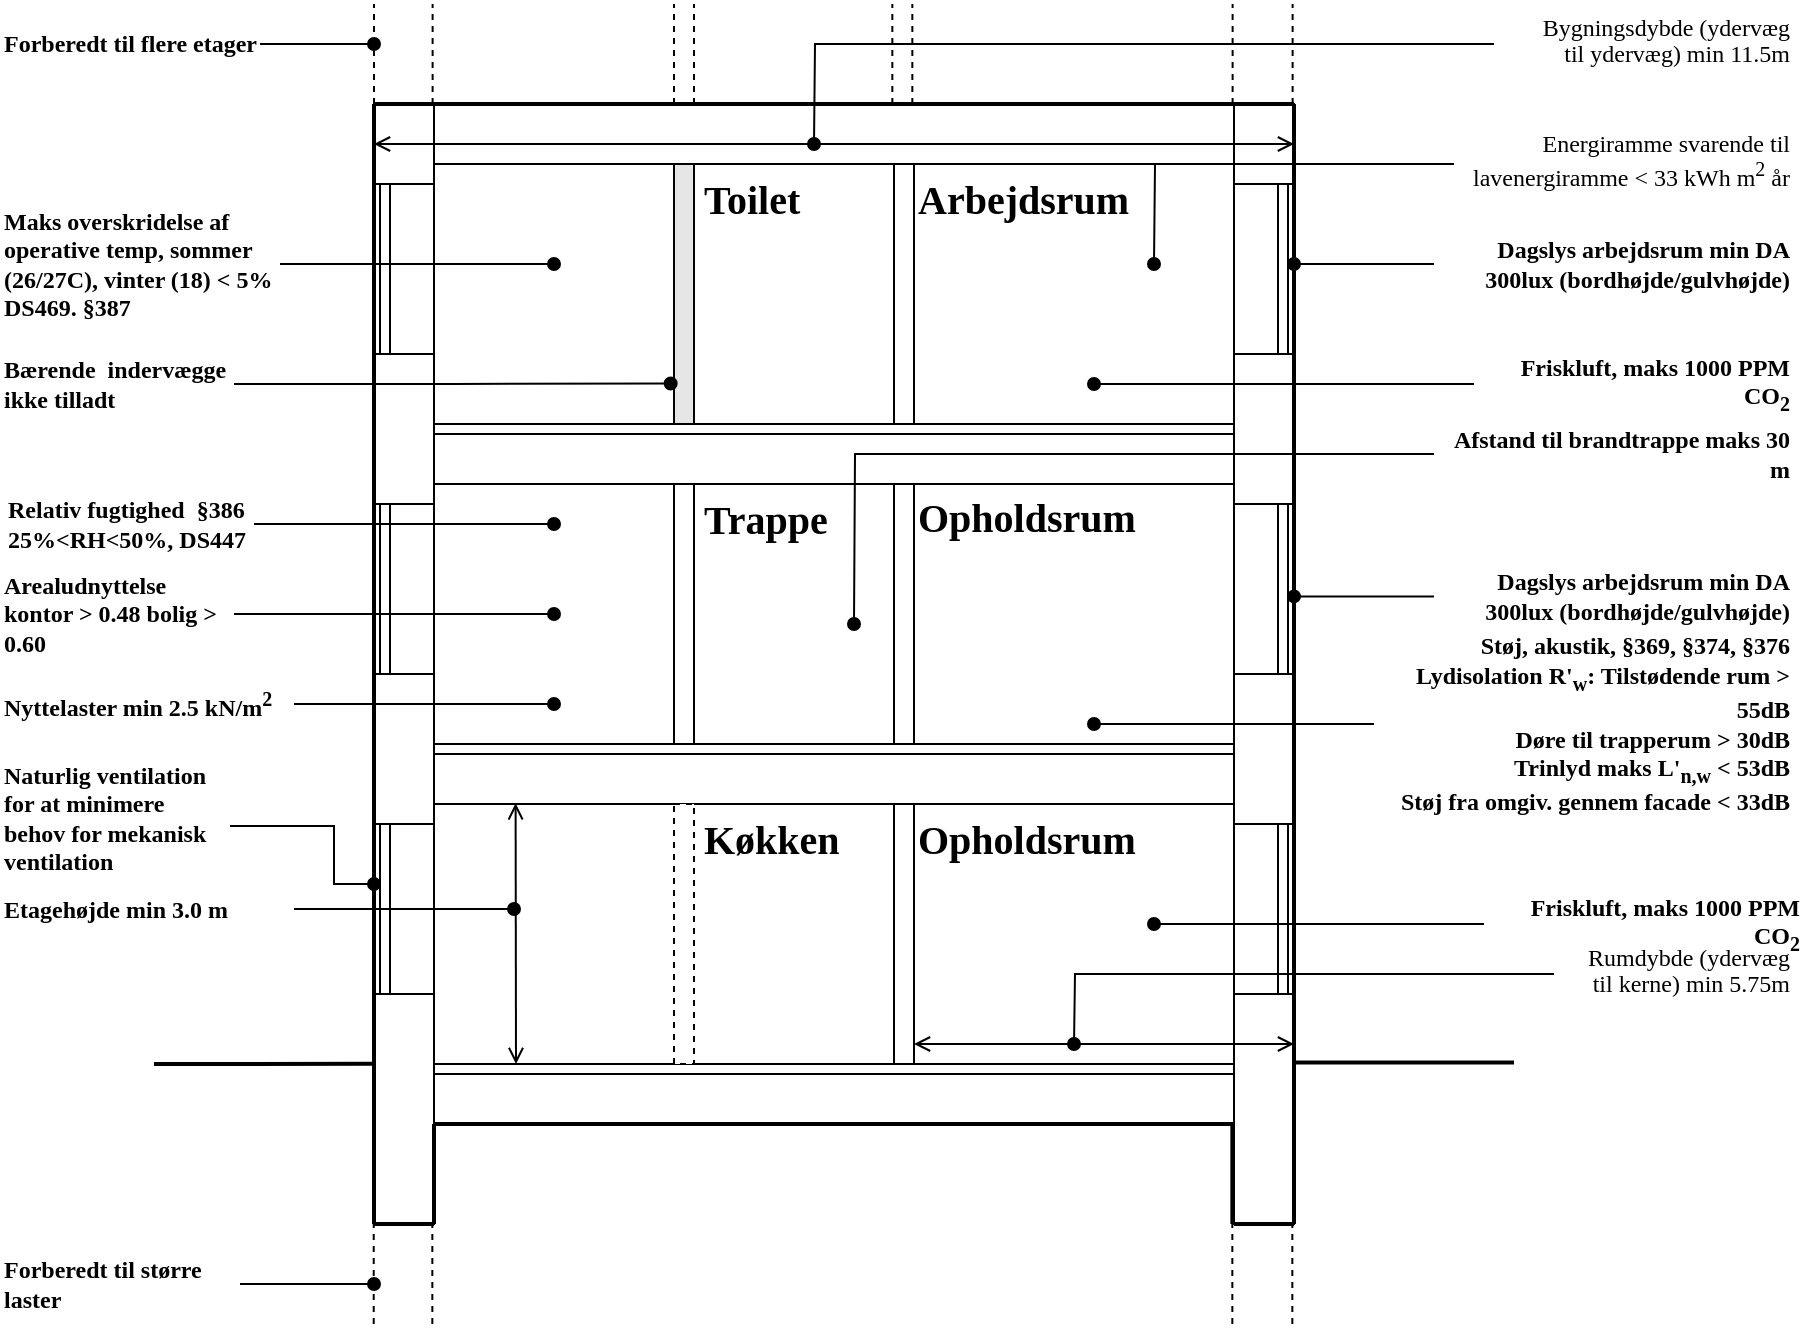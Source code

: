 <mxfile version="20.8.23" type="github">
  <diagram name="Page-1" id="O3QIlHTEBedaoIdS_m7c">
    <mxGraphModel dx="1195" dy="589" grid="1" gridSize="10" guides="1" tooltips="1" connect="1" arrows="1" fold="1" page="1" pageScale="1" pageWidth="850" pageHeight="1100" math="0" shadow="0">
      <root>
        <mxCell id="0" />
        <mxCell id="1" parent="0" />
        <mxCell id="d_FhcBHTKEOxw95VG2s4-4" value="" style="rounded=0;whiteSpace=wrap;html=1;" parent="1" vertex="1">
          <mxGeometry x="320" y="200" width="400" height="30" as="geometry" />
        </mxCell>
        <mxCell id="d_FhcBHTKEOxw95VG2s4-5" value="" style="rounded=0;whiteSpace=wrap;html=1;" parent="1" vertex="1">
          <mxGeometry x="320" y="520" width="400" height="30" as="geometry" />
        </mxCell>
        <mxCell id="d_FhcBHTKEOxw95VG2s4-6" value="" style="rounded=0;whiteSpace=wrap;html=1;" parent="1" vertex="1">
          <mxGeometry x="320" y="360" width="400" height="30" as="geometry" />
        </mxCell>
        <mxCell id="d_FhcBHTKEOxw95VG2s4-7" value="" style="rounded=0;whiteSpace=wrap;html=1;fillColor=#E6E6E6;" parent="1" vertex="1">
          <mxGeometry x="440" y="230" width="10" height="130" as="geometry" />
        </mxCell>
        <mxCell id="d_FhcBHTKEOxw95VG2s4-8" value="" style="rounded=0;whiteSpace=wrap;html=1;" parent="1" vertex="1">
          <mxGeometry x="440" y="390" width="10" height="130" as="geometry" />
        </mxCell>
        <mxCell id="d_FhcBHTKEOxw95VG2s4-9" value="" style="rounded=0;whiteSpace=wrap;html=1;" parent="1" vertex="1">
          <mxGeometry x="320" y="680" width="400" height="30" as="geometry" />
        </mxCell>
        <mxCell id="d_FhcBHTKEOxw95VG2s4-13" value="" style="rounded=0;whiteSpace=wrap;html=1;" parent="1" vertex="1">
          <mxGeometry x="550" y="230" width="10" height="130" as="geometry" />
        </mxCell>
        <mxCell id="d_FhcBHTKEOxw95VG2s4-14" value="" style="rounded=0;whiteSpace=wrap;html=1;" parent="1" vertex="1">
          <mxGeometry x="550" y="390" width="10" height="130" as="geometry" />
        </mxCell>
        <mxCell id="d_FhcBHTKEOxw95VG2s4-15" value="" style="rounded=0;whiteSpace=wrap;html=1;" parent="1" vertex="1">
          <mxGeometry x="550" y="550" width="10" height="130" as="geometry" />
        </mxCell>
        <mxCell id="d_FhcBHTKEOxw95VG2s4-16" value="" style="rounded=0;whiteSpace=wrap;html=1;" parent="1" vertex="1">
          <mxGeometry x="290" y="200" width="30" height="560" as="geometry" />
        </mxCell>
        <mxCell id="d_FhcBHTKEOxw95VG2s4-17" value="" style="rounded=0;whiteSpace=wrap;html=1;" parent="1" vertex="1">
          <mxGeometry x="720" y="200" width="30" height="560" as="geometry" />
        </mxCell>
        <mxCell id="d_FhcBHTKEOxw95VG2s4-18" value="" style="rounded=0;whiteSpace=wrap;html=1;" parent="1" vertex="1">
          <mxGeometry x="290" y="240" width="30" height="85" as="geometry" />
        </mxCell>
        <mxCell id="d_FhcBHTKEOxw95VG2s4-19" value="" style="rounded=0;whiteSpace=wrap;html=1;" parent="1" vertex="1">
          <mxGeometry x="720" y="240" width="30" height="85" as="geometry" />
        </mxCell>
        <mxCell id="d_FhcBHTKEOxw95VG2s4-20" value="" style="rounded=0;whiteSpace=wrap;html=1;" parent="1" vertex="1">
          <mxGeometry x="290" y="400" width="30" height="85" as="geometry" />
        </mxCell>
        <mxCell id="d_FhcBHTKEOxw95VG2s4-21" value="" style="rounded=0;whiteSpace=wrap;html=1;" parent="1" vertex="1">
          <mxGeometry x="720" y="400" width="30" height="85" as="geometry" />
        </mxCell>
        <mxCell id="d_FhcBHTKEOxw95VG2s4-22" value="" style="rounded=0;whiteSpace=wrap;html=1;" parent="1" vertex="1">
          <mxGeometry x="290" y="560" width="30" height="85" as="geometry" />
        </mxCell>
        <mxCell id="d_FhcBHTKEOxw95VG2s4-23" value="" style="rounded=0;whiteSpace=wrap;html=1;" parent="1" vertex="1">
          <mxGeometry x="720" y="560" width="30" height="85" as="geometry" />
        </mxCell>
        <mxCell id="d_FhcBHTKEOxw95VG2s4-24" value="" style="rounded=0;whiteSpace=wrap;html=1;" parent="1" vertex="1">
          <mxGeometry x="320" y="360" width="400" height="5" as="geometry" />
        </mxCell>
        <mxCell id="d_FhcBHTKEOxw95VG2s4-25" value="" style="rounded=0;whiteSpace=wrap;html=1;" parent="1" vertex="1">
          <mxGeometry x="320" y="520" width="400" height="5" as="geometry" />
        </mxCell>
        <mxCell id="d_FhcBHTKEOxw95VG2s4-26" value="" style="rounded=0;whiteSpace=wrap;html=1;" parent="1" vertex="1">
          <mxGeometry x="320" y="680" width="400" height="5" as="geometry" />
        </mxCell>
        <mxCell id="d_FhcBHTKEOxw95VG2s4-30" value="" style="endArrow=none;html=1;rounded=0;entryX=-0.005;entryY=0.857;entryDx=0;entryDy=0;entryPerimeter=0;strokeWidth=2;" parent="1" target="d_FhcBHTKEOxw95VG2s4-16" edge="1">
          <mxGeometry width="50" height="50" relative="1" as="geometry">
            <mxPoint x="180" y="680" as="sourcePoint" />
            <mxPoint x="200" y="685" as="targetPoint" />
          </mxGeometry>
        </mxCell>
        <mxCell id="d_FhcBHTKEOxw95VG2s4-31" value="" style="endArrow=none;html=1;rounded=0;entryX=-0.005;entryY=0.857;entryDx=0;entryDy=0;entryPerimeter=0;strokeWidth=2;" parent="1" edge="1">
          <mxGeometry width="50" height="50" relative="1" as="geometry">
            <mxPoint x="750" y="679.31" as="sourcePoint" />
            <mxPoint x="860" y="679.31" as="targetPoint" />
          </mxGeometry>
        </mxCell>
        <mxCell id="d_FhcBHTKEOxw95VG2s4-37" value="" style="group" parent="1" vertex="1" connectable="0">
          <mxGeometry x="293" y="240" width="5" height="85" as="geometry" />
        </mxCell>
        <mxCell id="d_FhcBHTKEOxw95VG2s4-33" value="" style="endArrow=none;html=1;rounded=0;entryX=0.25;entryY=0;entryDx=0;entryDy=0;exitX=0.25;exitY=1;exitDx=0;exitDy=0;" parent="d_FhcBHTKEOxw95VG2s4-37" edge="1">
          <mxGeometry width="50" height="50" relative="1" as="geometry">
            <mxPoint x="5" y="85" as="sourcePoint" />
            <mxPoint x="5" as="targetPoint" />
          </mxGeometry>
        </mxCell>
        <mxCell id="d_FhcBHTKEOxw95VG2s4-34" value="" style="endArrow=none;html=1;rounded=0;entryX=0.25;entryY=0;entryDx=0;entryDy=0;exitX=0.25;exitY=1;exitDx=0;exitDy=0;" parent="d_FhcBHTKEOxw95VG2s4-37" edge="1">
          <mxGeometry width="50" height="50" relative="1" as="geometry">
            <mxPoint y="85" as="sourcePoint" />
            <mxPoint as="targetPoint" />
          </mxGeometry>
        </mxCell>
        <mxCell id="d_FhcBHTKEOxw95VG2s4-38" value="" style="group" parent="1" vertex="1" connectable="0">
          <mxGeometry x="293" y="400" width="5" height="85" as="geometry" />
        </mxCell>
        <mxCell id="d_FhcBHTKEOxw95VG2s4-39" value="" style="endArrow=none;html=1;rounded=0;entryX=0.25;entryY=0;entryDx=0;entryDy=0;exitX=0.25;exitY=1;exitDx=0;exitDy=0;" parent="d_FhcBHTKEOxw95VG2s4-38" edge="1">
          <mxGeometry width="50" height="50" relative="1" as="geometry">
            <mxPoint x="5" y="85" as="sourcePoint" />
            <mxPoint x="5" as="targetPoint" />
          </mxGeometry>
        </mxCell>
        <mxCell id="d_FhcBHTKEOxw95VG2s4-40" value="" style="endArrow=none;html=1;rounded=0;entryX=0.25;entryY=0;entryDx=0;entryDy=0;exitX=0.25;exitY=1;exitDx=0;exitDy=0;" parent="d_FhcBHTKEOxw95VG2s4-38" edge="1">
          <mxGeometry width="50" height="50" relative="1" as="geometry">
            <mxPoint y="85" as="sourcePoint" />
            <mxPoint as="targetPoint" />
          </mxGeometry>
        </mxCell>
        <mxCell id="d_FhcBHTKEOxw95VG2s4-41" value="" style="group" parent="1" vertex="1" connectable="0">
          <mxGeometry x="293" y="560" width="5" height="85" as="geometry" />
        </mxCell>
        <mxCell id="d_FhcBHTKEOxw95VG2s4-42" value="" style="endArrow=none;html=1;rounded=0;entryX=0.25;entryY=0;entryDx=0;entryDy=0;exitX=0.25;exitY=1;exitDx=0;exitDy=0;" parent="d_FhcBHTKEOxw95VG2s4-41" edge="1">
          <mxGeometry width="50" height="50" relative="1" as="geometry">
            <mxPoint x="5" y="85" as="sourcePoint" />
            <mxPoint x="5" as="targetPoint" />
          </mxGeometry>
        </mxCell>
        <mxCell id="d_FhcBHTKEOxw95VG2s4-43" value="" style="endArrow=none;html=1;rounded=0;entryX=0.25;entryY=0;entryDx=0;entryDy=0;exitX=0.25;exitY=1;exitDx=0;exitDy=0;" parent="d_FhcBHTKEOxw95VG2s4-41" edge="1">
          <mxGeometry width="50" height="50" relative="1" as="geometry">
            <mxPoint y="85" as="sourcePoint" />
            <mxPoint as="targetPoint" />
          </mxGeometry>
        </mxCell>
        <mxCell id="d_FhcBHTKEOxw95VG2s4-44" value="" style="group" parent="1" vertex="1" connectable="0">
          <mxGeometry x="742" y="560" width="5" height="85" as="geometry" />
        </mxCell>
        <mxCell id="d_FhcBHTKEOxw95VG2s4-45" value="" style="endArrow=none;html=1;rounded=0;entryX=0.25;entryY=0;entryDx=0;entryDy=0;exitX=0.25;exitY=1;exitDx=0;exitDy=0;" parent="d_FhcBHTKEOxw95VG2s4-44" edge="1">
          <mxGeometry width="50" height="50" relative="1" as="geometry">
            <mxPoint x="5" y="85" as="sourcePoint" />
            <mxPoint x="5" as="targetPoint" />
          </mxGeometry>
        </mxCell>
        <mxCell id="d_FhcBHTKEOxw95VG2s4-46" value="" style="endArrow=none;html=1;rounded=0;entryX=0.25;entryY=0;entryDx=0;entryDy=0;exitX=0.25;exitY=1;exitDx=0;exitDy=0;" parent="d_FhcBHTKEOxw95VG2s4-44" edge="1">
          <mxGeometry width="50" height="50" relative="1" as="geometry">
            <mxPoint y="85" as="sourcePoint" />
            <mxPoint as="targetPoint" />
          </mxGeometry>
        </mxCell>
        <mxCell id="d_FhcBHTKEOxw95VG2s4-47" value="" style="group" parent="1" vertex="1" connectable="0">
          <mxGeometry x="742" y="400" width="5" height="85" as="geometry" />
        </mxCell>
        <mxCell id="d_FhcBHTKEOxw95VG2s4-48" value="" style="endArrow=none;html=1;rounded=0;entryX=0.25;entryY=0;entryDx=0;entryDy=0;exitX=0.25;exitY=1;exitDx=0;exitDy=0;" parent="d_FhcBHTKEOxw95VG2s4-47" edge="1">
          <mxGeometry width="50" height="50" relative="1" as="geometry">
            <mxPoint x="5" y="85" as="sourcePoint" />
            <mxPoint x="5" as="targetPoint" />
          </mxGeometry>
        </mxCell>
        <mxCell id="d_FhcBHTKEOxw95VG2s4-49" value="" style="endArrow=none;html=1;rounded=0;entryX=0.25;entryY=0;entryDx=0;entryDy=0;exitX=0.25;exitY=1;exitDx=0;exitDy=0;" parent="d_FhcBHTKEOxw95VG2s4-47" edge="1">
          <mxGeometry width="50" height="50" relative="1" as="geometry">
            <mxPoint y="85" as="sourcePoint" />
            <mxPoint as="targetPoint" />
          </mxGeometry>
        </mxCell>
        <mxCell id="d_FhcBHTKEOxw95VG2s4-50" value="" style="group" parent="1" vertex="1" connectable="0">
          <mxGeometry x="742" y="240" width="5" height="85" as="geometry" />
        </mxCell>
        <mxCell id="d_FhcBHTKEOxw95VG2s4-51" value="" style="endArrow=none;html=1;rounded=0;entryX=0.25;entryY=0;entryDx=0;entryDy=0;exitX=0.25;exitY=1;exitDx=0;exitDy=0;" parent="d_FhcBHTKEOxw95VG2s4-50" edge="1">
          <mxGeometry width="50" height="50" relative="1" as="geometry">
            <mxPoint x="5" y="85" as="sourcePoint" />
            <mxPoint x="5" as="targetPoint" />
          </mxGeometry>
        </mxCell>
        <mxCell id="d_FhcBHTKEOxw95VG2s4-52" value="" style="endArrow=none;html=1;rounded=0;entryX=0.25;entryY=0;entryDx=0;entryDy=0;exitX=0.25;exitY=1;exitDx=0;exitDy=0;" parent="d_FhcBHTKEOxw95VG2s4-50" edge="1">
          <mxGeometry width="50" height="50" relative="1" as="geometry">
            <mxPoint y="85" as="sourcePoint" />
            <mxPoint as="targetPoint" />
          </mxGeometry>
        </mxCell>
        <mxCell id="ZUjhNeU1AGEDZr30HRo7-2" value="" style="endArrow=none;html=1;rounded=0;exitX=0;exitY=1;exitDx=0;exitDy=0;entryX=0;entryY=0;entryDx=0;entryDy=0;strokeWidth=2;" parent="d_FhcBHTKEOxw95VG2s4-50" edge="1">
          <mxGeometry width="50" height="50" relative="1" as="geometry">
            <mxPoint x="8" y="520" as="sourcePoint" />
            <mxPoint x="8" y="-40" as="targetPoint" />
          </mxGeometry>
        </mxCell>
        <mxCell id="d_FhcBHTKEOxw95VG2s4-55" value="" style="endArrow=none;dashed=1;html=1;rounded=0;" parent="1" edge="1">
          <mxGeometry width="50" height="50" relative="1" as="geometry">
            <mxPoint x="290" y="200" as="sourcePoint" />
            <mxPoint x="290" y="150" as="targetPoint" />
          </mxGeometry>
        </mxCell>
        <mxCell id="d_FhcBHTKEOxw95VG2s4-56" value="" style="endArrow=none;dashed=1;html=1;rounded=0;" parent="1" edge="1">
          <mxGeometry width="50" height="50" relative="1" as="geometry">
            <mxPoint x="319.31" y="200" as="sourcePoint" />
            <mxPoint x="319.31" y="150" as="targetPoint" />
          </mxGeometry>
        </mxCell>
        <mxCell id="d_FhcBHTKEOxw95VG2s4-57" value="" style="endArrow=none;dashed=1;html=1;rounded=0;" parent="1" edge="1">
          <mxGeometry width="50" height="50" relative="1" as="geometry">
            <mxPoint x="719.31" y="200" as="sourcePoint" />
            <mxPoint x="719.31" y="150" as="targetPoint" />
          </mxGeometry>
        </mxCell>
        <mxCell id="d_FhcBHTKEOxw95VG2s4-58" value="" style="endArrow=none;dashed=1;html=1;rounded=0;" parent="1" edge="1">
          <mxGeometry width="50" height="50" relative="1" as="geometry">
            <mxPoint x="749.31" y="200" as="sourcePoint" />
            <mxPoint x="749.31" y="150" as="targetPoint" />
          </mxGeometry>
        </mxCell>
        <mxCell id="ZUjhNeU1AGEDZr30HRo7-1" value="" style="endArrow=none;html=1;rounded=0;exitX=0;exitY=1;exitDx=0;exitDy=0;entryX=0;entryY=0;entryDx=0;entryDy=0;strokeWidth=2;" parent="1" source="d_FhcBHTKEOxw95VG2s4-16" target="d_FhcBHTKEOxw95VG2s4-16" edge="1">
          <mxGeometry width="50" height="50" relative="1" as="geometry">
            <mxPoint x="250" y="500" as="sourcePoint" />
            <mxPoint x="300" y="450" as="targetPoint" />
          </mxGeometry>
        </mxCell>
        <mxCell id="ZUjhNeU1AGEDZr30HRo7-3" value="" style="endArrow=none;html=1;rounded=0;entryX=0;entryY=0;entryDx=0;entryDy=0;strokeWidth=2;" parent="1" target="d_FhcBHTKEOxw95VG2s4-16" edge="1">
          <mxGeometry width="50" height="50" relative="1" as="geometry">
            <mxPoint x="750" y="200" as="sourcePoint" />
            <mxPoint x="180" y="140" as="targetPoint" />
          </mxGeometry>
        </mxCell>
        <mxCell id="ZUjhNeU1AGEDZr30HRo7-4" value="" style="endArrow=none;html=1;rounded=0;strokeWidth=2;entryX=0;entryY=1;entryDx=0;entryDy=0;" parent="1" target="d_FhcBHTKEOxw95VG2s4-9" edge="1">
          <mxGeometry width="50" height="50" relative="1" as="geometry">
            <mxPoint x="320" y="760" as="sourcePoint" />
            <mxPoint x="380" y="770" as="targetPoint" />
          </mxGeometry>
        </mxCell>
        <mxCell id="ZUjhNeU1AGEDZr30HRo7-5" value="" style="endArrow=none;html=1;rounded=0;strokeWidth=2;entryX=0;entryY=1;entryDx=0;entryDy=0;" parent="1" edge="1">
          <mxGeometry width="50" height="50" relative="1" as="geometry">
            <mxPoint x="719.17" y="760" as="sourcePoint" />
            <mxPoint x="719.17" y="710" as="targetPoint" />
          </mxGeometry>
        </mxCell>
        <mxCell id="ZUjhNeU1AGEDZr30HRo7-6" value="" style="endArrow=none;html=1;rounded=0;strokeWidth=2;exitX=1;exitY=1;exitDx=0;exitDy=0;" parent="1" source="d_FhcBHTKEOxw95VG2s4-9" edge="1">
          <mxGeometry width="50" height="50" relative="1" as="geometry">
            <mxPoint x="340" y="780" as="sourcePoint" />
            <mxPoint x="320" y="710" as="targetPoint" />
          </mxGeometry>
        </mxCell>
        <mxCell id="RdezbxoMDy9j4z05kCl0-1" value="" style="endArrow=none;html=1;rounded=0;strokeWidth=2;" edge="1" parent="1">
          <mxGeometry width="50" height="50" relative="1" as="geometry">
            <mxPoint x="320" y="760" as="sourcePoint" />
            <mxPoint x="290" y="760" as="targetPoint" />
          </mxGeometry>
        </mxCell>
        <mxCell id="RdezbxoMDy9j4z05kCl0-2" value="" style="endArrow=none;html=1;rounded=0;strokeWidth=2;" edge="1" parent="1">
          <mxGeometry width="50" height="50" relative="1" as="geometry">
            <mxPoint x="750" y="760" as="sourcePoint" />
            <mxPoint x="720" y="760" as="targetPoint" />
          </mxGeometry>
        </mxCell>
        <mxCell id="RdezbxoMDy9j4z05kCl0-3" value="" style="endArrow=none;dashed=1;html=1;rounded=0;" edge="1" parent="1">
          <mxGeometry width="50" height="50" relative="1" as="geometry">
            <mxPoint x="440" y="200" as="sourcePoint" />
            <mxPoint x="440" y="150" as="targetPoint" />
          </mxGeometry>
        </mxCell>
        <mxCell id="RdezbxoMDy9j4z05kCl0-4" value="" style="endArrow=none;dashed=1;html=1;rounded=0;" edge="1" parent="1">
          <mxGeometry width="50" height="50" relative="1" as="geometry">
            <mxPoint x="450" y="200" as="sourcePoint" />
            <mxPoint x="450" y="150" as="targetPoint" />
          </mxGeometry>
        </mxCell>
        <mxCell id="RdezbxoMDy9j4z05kCl0-5" value="" style="endArrow=none;dashed=1;html=1;rounded=0;" edge="1" parent="1">
          <mxGeometry width="50" height="50" relative="1" as="geometry">
            <mxPoint x="549.17" y="200" as="sourcePoint" />
            <mxPoint x="549.17" y="150" as="targetPoint" />
          </mxGeometry>
        </mxCell>
        <mxCell id="RdezbxoMDy9j4z05kCl0-6" value="" style="endArrow=none;dashed=1;html=1;rounded=0;" edge="1" parent="1">
          <mxGeometry width="50" height="50" relative="1" as="geometry">
            <mxPoint x="559.17" y="200" as="sourcePoint" />
            <mxPoint x="559.17" y="150" as="targetPoint" />
          </mxGeometry>
        </mxCell>
        <mxCell id="RdezbxoMDy9j4z05kCl0-8" value="&lt;h1&gt;&lt;font style=&quot;font-size: 20px;&quot; face=&quot;Neo Sans Pro Light&quot;&gt;Toilet&lt;/font&gt;&lt;/h1&gt;" style="text;html=1;strokeColor=none;fillColor=none;align=left;verticalAlign=middle;whiteSpace=wrap;rounded=0;fontFamily=Titillium;fontSource=https%3A%2F%2Ffonts.googleapis.com%2Fcss%3Ffamily%3DTitillium;fontSize=22;" vertex="1" parent="1">
          <mxGeometry x="453" y="231" width="80" height="20" as="geometry" />
        </mxCell>
        <mxCell id="RdezbxoMDy9j4z05kCl0-10" value="&lt;h1&gt;&lt;font style=&quot;font-size: 20px;&quot; face=&quot;Neo Sans Pro Light&quot;&gt;Trappe&lt;/font&gt;&lt;/h1&gt;" style="text;html=1;strokeColor=none;fillColor=none;align=left;verticalAlign=middle;whiteSpace=wrap;rounded=0;fontFamily=Titillium;fontSource=https%3A%2F%2Ffonts.googleapis.com%2Fcss%3Ffamily%3DTitillium;fontSize=22;" vertex="1" parent="1">
          <mxGeometry x="453" y="391" width="80" height="20" as="geometry" />
        </mxCell>
        <mxCell id="RdezbxoMDy9j4z05kCl0-11" value="&lt;h1&gt;&lt;font style=&quot;font-size: 20px;&quot; face=&quot;Neo Sans Pro Light&quot;&gt;Køkken&lt;/font&gt;&lt;/h1&gt;" style="text;html=1;strokeColor=none;fillColor=none;align=left;verticalAlign=middle;whiteSpace=wrap;rounded=0;fontFamily=Titillium;fontSource=https%3A%2F%2Ffonts.googleapis.com%2Fcss%3Ffamily%3DTitillium;fontSize=22;" vertex="1" parent="1">
          <mxGeometry x="453" y="551" width="80" height="20" as="geometry" />
        </mxCell>
        <mxCell id="RdezbxoMDy9j4z05kCl0-12" value="&lt;h1&gt;&lt;font style=&quot;font-size: 20px;&quot; face=&quot;Neo Sans Pro Light&quot;&gt;Arbejdsrum&lt;/font&gt;&lt;/h1&gt;" style="text;html=1;strokeColor=none;fillColor=none;align=left;verticalAlign=middle;whiteSpace=wrap;rounded=0;fontFamily=Titillium;fontSource=https%3A%2F%2Ffonts.googleapis.com%2Fcss%3Ffamily%3DTitillium;fontSize=22;" vertex="1" parent="1">
          <mxGeometry x="560" y="231" width="80" height="20" as="geometry" />
        </mxCell>
        <mxCell id="RdezbxoMDy9j4z05kCl0-13" value="&lt;h1&gt;&lt;font style=&quot;font-size: 20px;&quot; face=&quot;Neo Sans Pro Light&quot;&gt;Opholdsrum&lt;/font&gt;&lt;/h1&gt;" style="text;html=1;strokeColor=none;fillColor=none;align=left;verticalAlign=middle;whiteSpace=wrap;rounded=0;fontFamily=Titillium;fontSource=https%3A%2F%2Ffonts.googleapis.com%2Fcss%3Ffamily%3DTitillium;fontSize=22;" vertex="1" parent="1">
          <mxGeometry x="560" y="390" width="80" height="20" as="geometry" />
        </mxCell>
        <mxCell id="RdezbxoMDy9j4z05kCl0-14" value="&lt;h1&gt;&lt;font style=&quot;font-size: 20px;&quot; face=&quot;Neo Sans Pro Light&quot;&gt;Opholdsrum&lt;/font&gt;&lt;/h1&gt;" style="text;html=1;strokeColor=none;fillColor=none;align=left;verticalAlign=middle;whiteSpace=wrap;rounded=0;fontFamily=Titillium;fontSource=https%3A%2F%2Ffonts.googleapis.com%2Fcss%3Ffamily%3DTitillium;fontSize=22;" vertex="1" parent="1">
          <mxGeometry x="560" y="551" width="80" height="20" as="geometry" />
        </mxCell>
        <mxCell id="RdezbxoMDy9j4z05kCl0-18" value="" style="rounded=0;whiteSpace=wrap;html=1;dashed=1;" vertex="1" parent="1">
          <mxGeometry x="440" y="550" width="10" height="130" as="geometry" />
        </mxCell>
        <mxCell id="RdezbxoMDy9j4z05kCl0-22" style="edgeStyle=orthogonalEdgeStyle;rounded=0;orthogonalLoop=1;jettySize=auto;html=1;fontFamily=Titillium;fontSource=https%3A%2F%2Ffonts.googleapis.com%2Fcss%3Ffamily%3DTitillium;fontSize=12;endArrow=oval;endFill=1;" edge="1" parent="1" source="RdezbxoMDy9j4z05kCl0-21">
          <mxGeometry relative="1" as="geometry">
            <mxPoint x="750" y="280.0" as="targetPoint" />
          </mxGeometry>
        </mxCell>
        <mxCell id="RdezbxoMDy9j4z05kCl0-21" value="&lt;h1 style=&quot;font-size: 12px;&quot;&gt;&lt;font style=&quot;font-size: 12px;&quot; face=&quot;Neo Sans Pro Light&quot;&gt;Dagslys arbejdsrum min DA 300lux (bordhøjde/gulvhøjde)&lt;/font&gt;&lt;/h1&gt;" style="text;html=1;strokeColor=none;fillColor=none;align=right;verticalAlign=middle;whiteSpace=wrap;rounded=0;fontFamily=Titillium;fontSource=https%3A%2F%2Ffonts.googleapis.com%2Fcss%3Ffamily%3DTitillium;fontSize=12;" vertex="1" parent="1">
          <mxGeometry x="820" y="270" width="180" height="20" as="geometry" />
        </mxCell>
        <mxCell id="RdezbxoMDy9j4z05kCl0-23" style="edgeStyle=orthogonalEdgeStyle;rounded=0;orthogonalLoop=1;jettySize=auto;html=1;fontFamily=Titillium;fontSource=https%3A%2F%2Ffonts.googleapis.com%2Fcss%3Ffamily%3DTitillium;fontSize=12;endArrow=oval;endFill=1;" edge="1" parent="1" source="RdezbxoMDy9j4z05kCl0-24">
          <mxGeometry relative="1" as="geometry">
            <mxPoint x="750" y="446.21" as="targetPoint" />
          </mxGeometry>
        </mxCell>
        <mxCell id="RdezbxoMDy9j4z05kCl0-24" value="&lt;h1 style=&quot;border-color: var(--border-color); font-size: 12px;&quot;&gt;&lt;font style=&quot;border-color: var(--border-color);&quot; face=&quot;Neo Sans Pro Light&quot;&gt;Dagslys arbejdsrum min DA 300lux (bordhøjde/gulvhøjde)&lt;/font&gt;&lt;/h1&gt;" style="text;html=1;strokeColor=none;fillColor=none;align=right;verticalAlign=middle;whiteSpace=wrap;rounded=0;fontFamily=Titillium;fontSource=https%3A%2F%2Ffonts.googleapis.com%2Fcss%3Ffamily%3DTitillium;fontSize=12;" vertex="1" parent="1">
          <mxGeometry x="820" y="436.21" width="180" height="20" as="geometry" />
        </mxCell>
        <mxCell id="RdezbxoMDy9j4z05kCl0-27" style="edgeStyle=orthogonalEdgeStyle;rounded=0;orthogonalLoop=1;jettySize=auto;html=1;fontFamily=Titillium;fontSource=https%3A%2F%2Ffonts.googleapis.com%2Fcss%3Ffamily%3DTitillium;fontSize=12;endArrow=oval;endFill=1;" edge="1" parent="1" source="RdezbxoMDy9j4z05kCl0-25">
          <mxGeometry relative="1" as="geometry">
            <mxPoint x="650" y="340.0" as="targetPoint" />
          </mxGeometry>
        </mxCell>
        <mxCell id="RdezbxoMDy9j4z05kCl0-25" value="&lt;h1 style=&quot;font-size: 12px;&quot;&gt;&lt;font style=&quot;font-size: 12px;&quot; face=&quot;Neo Sans Pro Light&quot;&gt;Friskluft, maks 1000 PPM CO&lt;sub&gt;2&lt;/sub&gt;&lt;/font&gt;&lt;/h1&gt;" style="text;html=1;strokeColor=none;fillColor=none;align=right;verticalAlign=middle;whiteSpace=wrap;rounded=0;fontFamily=Titillium;fontSource=https%3A%2F%2Ffonts.googleapis.com%2Fcss%3Ffamily%3DTitillium;fontSize=12;" vertex="1" parent="1">
          <mxGeometry x="840" y="330" width="160" height="20" as="geometry" />
        </mxCell>
        <mxCell id="RdezbxoMDy9j4z05kCl0-28" style="edgeStyle=orthogonalEdgeStyle;rounded=0;orthogonalLoop=1;jettySize=auto;html=1;fontFamily=Titillium;fontSource=https%3A%2F%2Ffonts.googleapis.com%2Fcss%3Ffamily%3DTitillium;fontSize=12;endArrow=oval;endFill=1;" edge="1" parent="1" source="RdezbxoMDy9j4z05kCl0-29">
          <mxGeometry relative="1" as="geometry">
            <mxPoint x="650" y="510" as="targetPoint" />
          </mxGeometry>
        </mxCell>
        <mxCell id="RdezbxoMDy9j4z05kCl0-29" value="&lt;h1 style=&quot;font-size: 12px;&quot;&gt;&lt;font face=&quot;Neo Sans Pro Light&quot;&gt;Støj, akustik, §369, §374, §376&lt;br&gt;Lydisolation R&#39;&lt;sub&gt;w&lt;/sub&gt;: Tilstødende rum &amp;gt; 55dB&lt;br&gt;Døre til trapperum &amp;gt; 30dB&lt;br&gt;Trinlyd maks L&#39;&lt;sub&gt;n,w&lt;/sub&gt;&amp;nbsp;&amp;lt; 53dB&lt;br&gt;Støj fra omgiv. gennem facade &amp;lt; 33dB&lt;/font&gt;&lt;/h1&gt;" style="text;html=1;strokeColor=none;fillColor=none;align=right;verticalAlign=middle;whiteSpace=wrap;rounded=0;fontFamily=Titillium;fontSource=https%3A%2F%2Ffonts.googleapis.com%2Fcss%3Ffamily%3DTitillium;fontSize=12;" vertex="1" parent="1">
          <mxGeometry x="790" y="500" width="210" height="20" as="geometry" />
        </mxCell>
        <mxCell id="RdezbxoMDy9j4z05kCl0-31" style="edgeStyle=orthogonalEdgeStyle;rounded=0;orthogonalLoop=1;jettySize=auto;html=1;fontFamily=Titillium;fontSource=https%3A%2F%2Ffonts.googleapis.com%2Fcss%3Ffamily%3DTitillium;fontSize=12;endArrow=oval;endFill=1;" edge="1" parent="1" source="RdezbxoMDy9j4z05kCl0-30">
          <mxGeometry relative="1" as="geometry">
            <mxPoint x="290" y="170" as="targetPoint" />
          </mxGeometry>
        </mxCell>
        <mxCell id="RdezbxoMDy9j4z05kCl0-30" value="&lt;h1 style=&quot;font-size: 12px;&quot;&gt;&lt;font face=&quot;Neo Sans Pro Light&quot;&gt;Forberedt til flere etager&lt;/font&gt;&lt;/h1&gt;" style="text;html=1;strokeColor=none;fillColor=none;align=left;verticalAlign=middle;whiteSpace=wrap;rounded=0;fontFamily=Titillium;fontSource=https%3A%2F%2Ffonts.googleapis.com%2Fcss%3Ffamily%3DTitillium;fontSize=12;" vertex="1" parent="1">
          <mxGeometry x="103" y="160" width="130" height="20" as="geometry" />
        </mxCell>
        <mxCell id="RdezbxoMDy9j4z05kCl0-37" style="edgeStyle=orthogonalEdgeStyle;rounded=0;orthogonalLoop=1;jettySize=auto;html=1;fontFamily=Titillium;fontSource=https%3A%2F%2Ffonts.googleapis.com%2Fcss%3Ffamily%3DTitillium;fontSize=12;endArrow=oval;endFill=1;" edge="1" parent="1" source="RdezbxoMDy9j4z05kCl0-32">
          <mxGeometry relative="1" as="geometry">
            <mxPoint x="290" y="790" as="targetPoint" />
          </mxGeometry>
        </mxCell>
        <mxCell id="RdezbxoMDy9j4z05kCl0-32" value="&lt;h1 style=&quot;font-size: 12px;&quot;&gt;&lt;font face=&quot;Neo Sans Pro Light&quot;&gt;Forberedt til større laster&lt;/font&gt;&lt;/h1&gt;" style="text;html=1;strokeColor=none;fillColor=none;align=left;verticalAlign=middle;whiteSpace=wrap;rounded=0;fontFamily=Titillium;fontSource=https%3A%2F%2Ffonts.googleapis.com%2Fcss%3Ffamily%3DTitillium;fontSize=12;" vertex="1" parent="1">
          <mxGeometry x="103" y="780" width="120" height="20" as="geometry" />
        </mxCell>
        <mxCell id="RdezbxoMDy9j4z05kCl0-33" value="" style="endArrow=none;dashed=1;html=1;rounded=0;" edge="1" parent="1">
          <mxGeometry width="50" height="50" relative="1" as="geometry">
            <mxPoint x="289.86" y="810" as="sourcePoint" />
            <mxPoint x="289.86" y="760" as="targetPoint" />
          </mxGeometry>
        </mxCell>
        <mxCell id="RdezbxoMDy9j4z05kCl0-34" value="" style="endArrow=none;dashed=1;html=1;rounded=0;" edge="1" parent="1">
          <mxGeometry width="50" height="50" relative="1" as="geometry">
            <mxPoint x="319.17" y="810" as="sourcePoint" />
            <mxPoint x="319.17" y="760" as="targetPoint" />
          </mxGeometry>
        </mxCell>
        <mxCell id="RdezbxoMDy9j4z05kCl0-35" value="" style="endArrow=none;dashed=1;html=1;rounded=0;" edge="1" parent="1">
          <mxGeometry width="50" height="50" relative="1" as="geometry">
            <mxPoint x="719.17" y="810" as="sourcePoint" />
            <mxPoint x="719.17" y="760" as="targetPoint" />
          </mxGeometry>
        </mxCell>
        <mxCell id="RdezbxoMDy9j4z05kCl0-36" value="" style="endArrow=none;dashed=1;html=1;rounded=0;" edge="1" parent="1">
          <mxGeometry width="50" height="50" relative="1" as="geometry">
            <mxPoint x="749.17" y="810" as="sourcePoint" />
            <mxPoint x="749.17" y="760" as="targetPoint" />
          </mxGeometry>
        </mxCell>
        <mxCell id="RdezbxoMDy9j4z05kCl0-41" style="edgeStyle=orthogonalEdgeStyle;rounded=0;orthogonalLoop=1;jettySize=auto;html=1;entryX=-0.167;entryY=0.844;entryDx=0;entryDy=0;entryPerimeter=0;fontFamily=Titillium;fontSource=https%3A%2F%2Ffonts.googleapis.com%2Fcss%3Ffamily%3DTitillium;fontSize=12;endArrow=oval;endFill=1;" edge="1" parent="1" source="RdezbxoMDy9j4z05kCl0-40" target="d_FhcBHTKEOxw95VG2s4-7">
          <mxGeometry relative="1" as="geometry" />
        </mxCell>
        <mxCell id="RdezbxoMDy9j4z05kCl0-40" value="&lt;h1 style=&quot;font-size: 12px;&quot;&gt;&lt;font style=&quot;font-size: 12px;&quot; face=&quot;Neo Sans Pro Light&quot;&gt;Bærende&amp;nbsp; indervægge ikke tilladt&lt;/font&gt;&lt;/h1&gt;" style="text;html=1;strokeColor=none;fillColor=none;align=left;verticalAlign=middle;whiteSpace=wrap;rounded=0;fontFamily=Titillium;fontSource=https%3A%2F%2Ffonts.googleapis.com%2Fcss%3Ffamily%3DTitillium;fontSize=12;" vertex="1" parent="1">
          <mxGeometry x="103" y="330" width="117" height="20" as="geometry" />
        </mxCell>
        <mxCell id="RdezbxoMDy9j4z05kCl0-45" style="edgeStyle=orthogonalEdgeStyle;rounded=0;orthogonalLoop=1;jettySize=auto;html=1;fontFamily=Titillium;fontSource=https%3A%2F%2Ffonts.googleapis.com%2Fcss%3Ffamily%3DTitillium;fontSize=12;endArrow=oval;endFill=1;" edge="1" parent="1" source="RdezbxoMDy9j4z05kCl0-42">
          <mxGeometry relative="1" as="geometry">
            <mxPoint x="510" y="220.0" as="targetPoint" />
          </mxGeometry>
        </mxCell>
        <mxCell id="RdezbxoMDy9j4z05kCl0-42" value="&lt;h1 style=&quot;font-size: 12px;&quot;&gt;&lt;p style=&quot;line-height: 107%; margin-top: 0pt; margin-bottom: 8pt; margin-left: 0in; direction: ltr; unicode-bidi: embed; word-break: normal;&quot;&gt;&lt;span style=&quot;font-family: &amp;quot;Neo Sans Pro Light&amp;quot;; font-weight: normal;&quot;&gt;Bygningsdybde (ydervæg&lt;br&gt;til ydervæg) min 11.5m&lt;/span&gt;&lt;/p&gt;&lt;/h1&gt;" style="text;html=1;strokeColor=none;fillColor=none;align=right;verticalAlign=middle;whiteSpace=wrap;rounded=0;fontFamily=Titillium;fontSource=https%3A%2F%2Ffonts.googleapis.com%2Fcss%3Ffamily%3DTitillium;fontSize=12;" vertex="1" parent="1">
          <mxGeometry x="850" y="160" width="150" height="20" as="geometry" />
        </mxCell>
        <mxCell id="RdezbxoMDy9j4z05kCl0-44" value="" style="endArrow=open;startArrow=open;html=1;rounded=0;fontFamily=Titillium;fontSource=https%3A%2F%2Ffonts.googleapis.com%2Fcss%3Ffamily%3DTitillium;fontSize=12;endFill=0;startFill=0;" edge="1" parent="1">
          <mxGeometry width="50" height="50" relative="1" as="geometry">
            <mxPoint x="290" y="220" as="sourcePoint" />
            <mxPoint x="750" y="220" as="targetPoint" />
          </mxGeometry>
        </mxCell>
        <mxCell id="RdezbxoMDy9j4z05kCl0-46" value="" style="endArrow=open;startArrow=open;html=1;rounded=0;fontFamily=Titillium;fontSource=https%3A%2F%2Ffonts.googleapis.com%2Fcss%3Ffamily%3DTitillium;fontSize=12;endFill=0;startFill=0;" edge="1" parent="1">
          <mxGeometry width="50" height="50" relative="1" as="geometry">
            <mxPoint x="560" y="670" as="sourcePoint" />
            <mxPoint x="750" y="670" as="targetPoint" />
          </mxGeometry>
        </mxCell>
        <mxCell id="RdezbxoMDy9j4z05kCl0-64" style="edgeStyle=orthogonalEdgeStyle;rounded=0;orthogonalLoop=1;jettySize=auto;html=1;fontFamily=Titillium;fontSource=https%3A%2F%2Ffonts.googleapis.com%2Fcss%3Ffamily%3DTitillium;fontSize=12;startArrow=none;startFill=0;endArrow=oval;endFill=1;" edge="1" parent="1" source="RdezbxoMDy9j4z05kCl0-47">
          <mxGeometry relative="1" as="geometry">
            <mxPoint x="640" y="670" as="targetPoint" />
          </mxGeometry>
        </mxCell>
        <mxCell id="RdezbxoMDy9j4z05kCl0-47" value="&lt;h1 style=&quot;font-size: 12px;&quot;&gt;&lt;p style=&quot;line-height: 107%; margin-top: 0pt; margin-bottom: 8pt; margin-left: 0in; direction: ltr; unicode-bidi: embed; word-break: normal;&quot;&gt;&lt;span style=&quot;font-family: &amp;quot;Neo Sans Pro Light&amp;quot;; font-weight: normal;&quot;&gt;Rumdybde (ydervæg&lt;br&gt;til kerne) min 5.75m&lt;/span&gt;&lt;/p&gt;&lt;/h1&gt;" style="text;html=1;strokeColor=none;fillColor=none;align=right;verticalAlign=middle;whiteSpace=wrap;rounded=0;fontFamily=Titillium;fontSource=https%3A%2F%2Ffonts.googleapis.com%2Fcss%3Ffamily%3DTitillium;fontSize=12;" vertex="1" parent="1">
          <mxGeometry x="880" y="625" width="120" height="20" as="geometry" />
        </mxCell>
        <mxCell id="RdezbxoMDy9j4z05kCl0-55" style="edgeStyle=orthogonalEdgeStyle;rounded=0;orthogonalLoop=1;jettySize=auto;html=1;fontFamily=Titillium;fontSource=https%3A%2F%2Ffonts.googleapis.com%2Fcss%3Ffamily%3DTitillium;fontSize=12;startArrow=none;startFill=0;endArrow=oval;endFill=1;" edge="1" parent="1" source="RdezbxoMDy9j4z05kCl0-50">
          <mxGeometry relative="1" as="geometry">
            <mxPoint x="380" y="455" as="targetPoint" />
          </mxGeometry>
        </mxCell>
        <mxCell id="RdezbxoMDy9j4z05kCl0-50" value="&lt;h1 style=&quot;font-size: 12px;&quot;&gt;&lt;font style=&quot;font-size: 12px;&quot; face=&quot;Neo Sans Pro Light&quot;&gt;Arealudnyttelse kontor &amp;gt; 0.48 bolig &amp;gt; 0.60&lt;/font&gt;&lt;/h1&gt;" style="text;html=1;strokeColor=none;fillColor=none;align=left;verticalAlign=middle;whiteSpace=wrap;rounded=0;fontFamily=Titillium;fontSource=https%3A%2F%2Ffonts.googleapis.com%2Fcss%3Ffamily%3DTitillium;fontSize=12;" vertex="1" parent="1">
          <mxGeometry x="103" y="445" width="117" height="20" as="geometry" />
        </mxCell>
        <mxCell id="RdezbxoMDy9j4z05kCl0-54" style="edgeStyle=orthogonalEdgeStyle;rounded=0;orthogonalLoop=1;jettySize=auto;html=1;fontFamily=Titillium;fontSource=https%3A%2F%2Ffonts.googleapis.com%2Fcss%3Ffamily%3DTitillium;fontSize=12;startArrow=none;startFill=0;endArrow=oval;endFill=1;" edge="1" parent="1" source="RdezbxoMDy9j4z05kCl0-53">
          <mxGeometry relative="1" as="geometry">
            <mxPoint x="380" y="500" as="targetPoint" />
          </mxGeometry>
        </mxCell>
        <mxCell id="RdezbxoMDy9j4z05kCl0-53" value="&lt;h1 style=&quot;font-size: 12px;&quot;&gt;&lt;font style=&quot;font-size: 12px;&quot; face=&quot;Neo Sans Pro Light&quot;&gt;Nyttelaster min 2.5 kN/m&lt;sup&gt;2&lt;/sup&gt;&lt;/font&gt;&lt;/h1&gt;" style="text;html=1;strokeColor=none;fillColor=none;align=left;verticalAlign=middle;whiteSpace=wrap;rounded=0;fontFamily=Titillium;fontSource=https%3A%2F%2Ffonts.googleapis.com%2Fcss%3Ffamily%3DTitillium;fontSize=12;" vertex="1" parent="1">
          <mxGeometry x="103" y="490" width="147" height="20" as="geometry" />
        </mxCell>
        <mxCell id="RdezbxoMDy9j4z05kCl0-58" style="edgeStyle=orthogonalEdgeStyle;rounded=0;orthogonalLoop=1;jettySize=auto;html=1;fontFamily=Titillium;fontSource=https%3A%2F%2Ffonts.googleapis.com%2Fcss%3Ffamily%3DTitillium;fontSize=12;endArrow=oval;endFill=1;" edge="1" parent="1" source="RdezbxoMDy9j4z05kCl0-59">
          <mxGeometry relative="1" as="geometry">
            <mxPoint x="380" y="280" as="targetPoint" />
          </mxGeometry>
        </mxCell>
        <mxCell id="RdezbxoMDy9j4z05kCl0-59" value="&lt;h1 style=&quot;font-size: 12px;&quot;&gt;&lt;font style=&quot;font-size: 12px;&quot; face=&quot;Neo Sans Pro Light&quot;&gt;Maks overskridelse af operative temp, sommer (26/27C), vinter (18) &amp;lt; 5% DS469. §387&lt;/font&gt;&lt;/h1&gt;" style="text;html=1;strokeColor=none;fillColor=none;align=left;verticalAlign=middle;whiteSpace=wrap;rounded=0;fontFamily=Titillium;fontSource=https%3A%2F%2Ffonts.googleapis.com%2Fcss%3Ffamily%3DTitillium;fontSize=12;" vertex="1" parent="1">
          <mxGeometry x="103" y="270" width="140" height="20" as="geometry" />
        </mxCell>
        <mxCell id="RdezbxoMDy9j4z05kCl0-62" style="edgeStyle=orthogonalEdgeStyle;rounded=0;orthogonalLoop=1;jettySize=auto;html=1;fontFamily=Titillium;fontSource=https%3A%2F%2Ffonts.googleapis.com%2Fcss%3Ffamily%3DTitillium;fontSize=12;startArrow=none;startFill=0;endArrow=oval;endFill=1;" edge="1" parent="1" source="RdezbxoMDy9j4z05kCl0-60">
          <mxGeometry relative="1" as="geometry">
            <mxPoint x="360" y="602.5" as="targetPoint" />
          </mxGeometry>
        </mxCell>
        <mxCell id="RdezbxoMDy9j4z05kCl0-60" value="&lt;h1 style=&quot;font-size: 12px;&quot;&gt;&lt;font face=&quot;Neo Sans Pro Light&quot;&gt;Etagehøjde min 3.0 m&lt;/font&gt;&lt;/h1&gt;" style="text;html=1;strokeColor=none;fillColor=none;align=left;verticalAlign=middle;whiteSpace=wrap;rounded=0;fontFamily=Titillium;fontSource=https%3A%2F%2Ffonts.googleapis.com%2Fcss%3Ffamily%3DTitillium;fontSize=12;" vertex="1" parent="1">
          <mxGeometry x="103" y="592.5" width="147" height="20" as="geometry" />
        </mxCell>
        <mxCell id="RdezbxoMDy9j4z05kCl0-61" value="" style="endArrow=open;startArrow=open;html=1;rounded=0;fontFamily=Titillium;fontSource=https%3A%2F%2Ffonts.googleapis.com%2Fcss%3Ffamily%3DTitillium;fontSize=12;endFill=0;startFill=0;exitX=0.102;exitY=0.989;exitDx=0;exitDy=0;exitPerimeter=0;" edge="1" parent="1" source="d_FhcBHTKEOxw95VG2s4-5">
          <mxGeometry width="50" height="50" relative="1" as="geometry">
            <mxPoint x="310" y="612.5" as="sourcePoint" />
            <mxPoint x="361" y="680" as="targetPoint" />
          </mxGeometry>
        </mxCell>
        <mxCell id="RdezbxoMDy9j4z05kCl0-66" style="edgeStyle=orthogonalEdgeStyle;rounded=0;orthogonalLoop=1;jettySize=auto;html=1;fontFamily=Titillium;fontSource=https%3A%2F%2Ffonts.googleapis.com%2Fcss%3Ffamily%3DTitillium;fontSize=12;endArrow=oval;endFill=1;" edge="1" parent="1" source="RdezbxoMDy9j4z05kCl0-67">
          <mxGeometry relative="1" as="geometry">
            <mxPoint x="380" y="410" as="targetPoint" />
          </mxGeometry>
        </mxCell>
        <mxCell id="RdezbxoMDy9j4z05kCl0-67" value="&lt;h1 style=&quot;font-size: 12px;&quot;&gt;&lt;font style=&quot;font-size: 12px;&quot; face=&quot;Neo Sans Pro Light&quot;&gt;Relativ fugtighed&amp;nbsp; §386 25%&amp;lt;RH&amp;lt;50%, DS447&lt;/font&gt;&lt;/h1&gt;" style="text;html=1;strokeColor=none;fillColor=none;align=left;verticalAlign=middle;whiteSpace=wrap;rounded=0;fontFamily=Titillium;fontSource=https%3A%2F%2Ffonts.googleapis.com%2Fcss%3Ffamily%3DTitillium;fontSize=12;" vertex="1" parent="1">
          <mxGeometry x="105" y="400" width="125" height="20" as="geometry" />
        </mxCell>
        <mxCell id="RdezbxoMDy9j4z05kCl0-68" style="edgeStyle=orthogonalEdgeStyle;rounded=0;orthogonalLoop=1;jettySize=auto;html=1;fontFamily=Titillium;fontSource=https%3A%2F%2Ffonts.googleapis.com%2Fcss%3Ffamily%3DTitillium;fontSize=12;endArrow=oval;endFill=1;" edge="1" parent="1" source="RdezbxoMDy9j4z05kCl0-69">
          <mxGeometry relative="1" as="geometry">
            <mxPoint x="680" y="610" as="targetPoint" />
          </mxGeometry>
        </mxCell>
        <mxCell id="RdezbxoMDy9j4z05kCl0-69" value="&lt;h1 style=&quot;font-size: 12px;&quot;&gt;&lt;font style=&quot;font-size: 12px;&quot; face=&quot;Neo Sans Pro Light&quot;&gt;Friskluft, maks 1000 PPM CO&lt;sub&gt;2&lt;/sub&gt;&lt;/font&gt;&lt;/h1&gt;" style="text;html=1;strokeColor=none;fillColor=none;align=right;verticalAlign=middle;whiteSpace=wrap;rounded=0;fontFamily=Titillium;fontSource=https%3A%2F%2Ffonts.googleapis.com%2Fcss%3Ffamily%3DTitillium;fontSize=12;" vertex="1" parent="1">
          <mxGeometry x="845" y="600" width="160" height="20" as="geometry" />
        </mxCell>
        <mxCell id="RdezbxoMDy9j4z05kCl0-71" style="edgeStyle=orthogonalEdgeStyle;rounded=0;orthogonalLoop=1;jettySize=auto;html=1;fontFamily=Titillium;fontSource=https%3A%2F%2Ffonts.googleapis.com%2Fcss%3Ffamily%3DTitillium;fontSize=12;endArrow=oval;endFill=1;" edge="1" parent="1" source="RdezbxoMDy9j4z05kCl0-72">
          <mxGeometry relative="1" as="geometry">
            <mxPoint x="530" y="460" as="targetPoint" />
          </mxGeometry>
        </mxCell>
        <mxCell id="RdezbxoMDy9j4z05kCl0-72" value="&lt;h1 style=&quot;border-color: var(--border-color); font-size: 12px;&quot;&gt;&lt;font style=&quot;border-color: var(--border-color);&quot; face=&quot;Neo Sans Pro Light&quot;&gt;Afstand til brandtrappe maks 30 m&lt;/font&gt;&lt;/h1&gt;" style="text;html=1;strokeColor=none;fillColor=none;align=right;verticalAlign=middle;whiteSpace=wrap;rounded=0;fontFamily=Titillium;fontSource=https%3A%2F%2Ffonts.googleapis.com%2Fcss%3Ffamily%3DTitillium;fontSize=12;" vertex="1" parent="1">
          <mxGeometry x="820" y="365" width="180" height="20" as="geometry" />
        </mxCell>
        <mxCell id="RdezbxoMDy9j4z05kCl0-76" style="edgeStyle=orthogonalEdgeStyle;rounded=0;orthogonalLoop=1;jettySize=auto;html=1;strokeWidth=1;fontFamily=Titillium;fontSource=https%3A%2F%2Ffonts.googleapis.com%2Fcss%3Ffamily%3DTitillium;fontSize=12;startArrow=none;startFill=0;endArrow=oval;endFill=1;" edge="1" parent="1" source="RdezbxoMDy9j4z05kCl0-73">
          <mxGeometry relative="1" as="geometry">
            <mxPoint x="680.0" y="280.0" as="targetPoint" />
          </mxGeometry>
        </mxCell>
        <mxCell id="RdezbxoMDy9j4z05kCl0-73" value="&lt;h1 style=&quot;font-size: 12px;&quot;&gt;&lt;p style=&quot;line-height: 107%; margin-top: 0pt; margin-bottom: 8pt; margin-left: 0in; direction: ltr; unicode-bidi: embed; word-break: normal;&quot;&gt;&lt;font face=&quot;Neo Sans Pro Light&quot;&gt;&lt;span style=&quot;font-weight: 400;&quot;&gt;Energiramme svarende til lavenergiramme &amp;lt; 33 kWh m&lt;sup&gt;2&lt;/sup&gt; år&lt;/span&gt;&lt;/font&gt;&lt;/p&gt;&lt;/h1&gt;" style="text;html=1;strokeColor=none;fillColor=none;align=right;verticalAlign=middle;whiteSpace=wrap;rounded=0;fontFamily=Titillium;fontSource=https%3A%2F%2Ffonts.googleapis.com%2Fcss%3Ffamily%3DTitillium;fontSize=12;" vertex="1" parent="1">
          <mxGeometry x="830" y="220" width="170" height="20" as="geometry" />
        </mxCell>
        <mxCell id="RdezbxoMDy9j4z05kCl0-77" style="edgeStyle=orthogonalEdgeStyle;rounded=0;orthogonalLoop=1;jettySize=auto;html=1;fontFamily=Titillium;fontSource=https%3A%2F%2Ffonts.googleapis.com%2Fcss%3Ffamily%3DTitillium;fontSize=12;startArrow=none;startFill=0;endArrow=oval;endFill=1;" edge="1" parent="1" source="RdezbxoMDy9j4z05kCl0-78">
          <mxGeometry relative="1" as="geometry">
            <mxPoint x="290" y="590" as="targetPoint" />
            <Array as="points">
              <mxPoint x="270" y="561" />
              <mxPoint x="270" y="590" />
            </Array>
          </mxGeometry>
        </mxCell>
        <mxCell id="RdezbxoMDy9j4z05kCl0-78" value="&lt;h1 style=&quot;font-size: 12px;&quot;&gt;&lt;font face=&quot;Neo Sans Pro Light&quot;&gt;Naturlig ventilation for at minimere behov for mekanisk ventilation&lt;/font&gt;&lt;/h1&gt;" style="text;html=1;strokeColor=none;fillColor=none;align=left;verticalAlign=middle;whiteSpace=wrap;rounded=0;fontFamily=Titillium;fontSource=https%3A%2F%2Ffonts.googleapis.com%2Fcss%3Ffamily%3DTitillium;fontSize=12;" vertex="1" parent="1">
          <mxGeometry x="103" y="547" width="115" height="20" as="geometry" />
        </mxCell>
      </root>
    </mxGraphModel>
  </diagram>
</mxfile>

